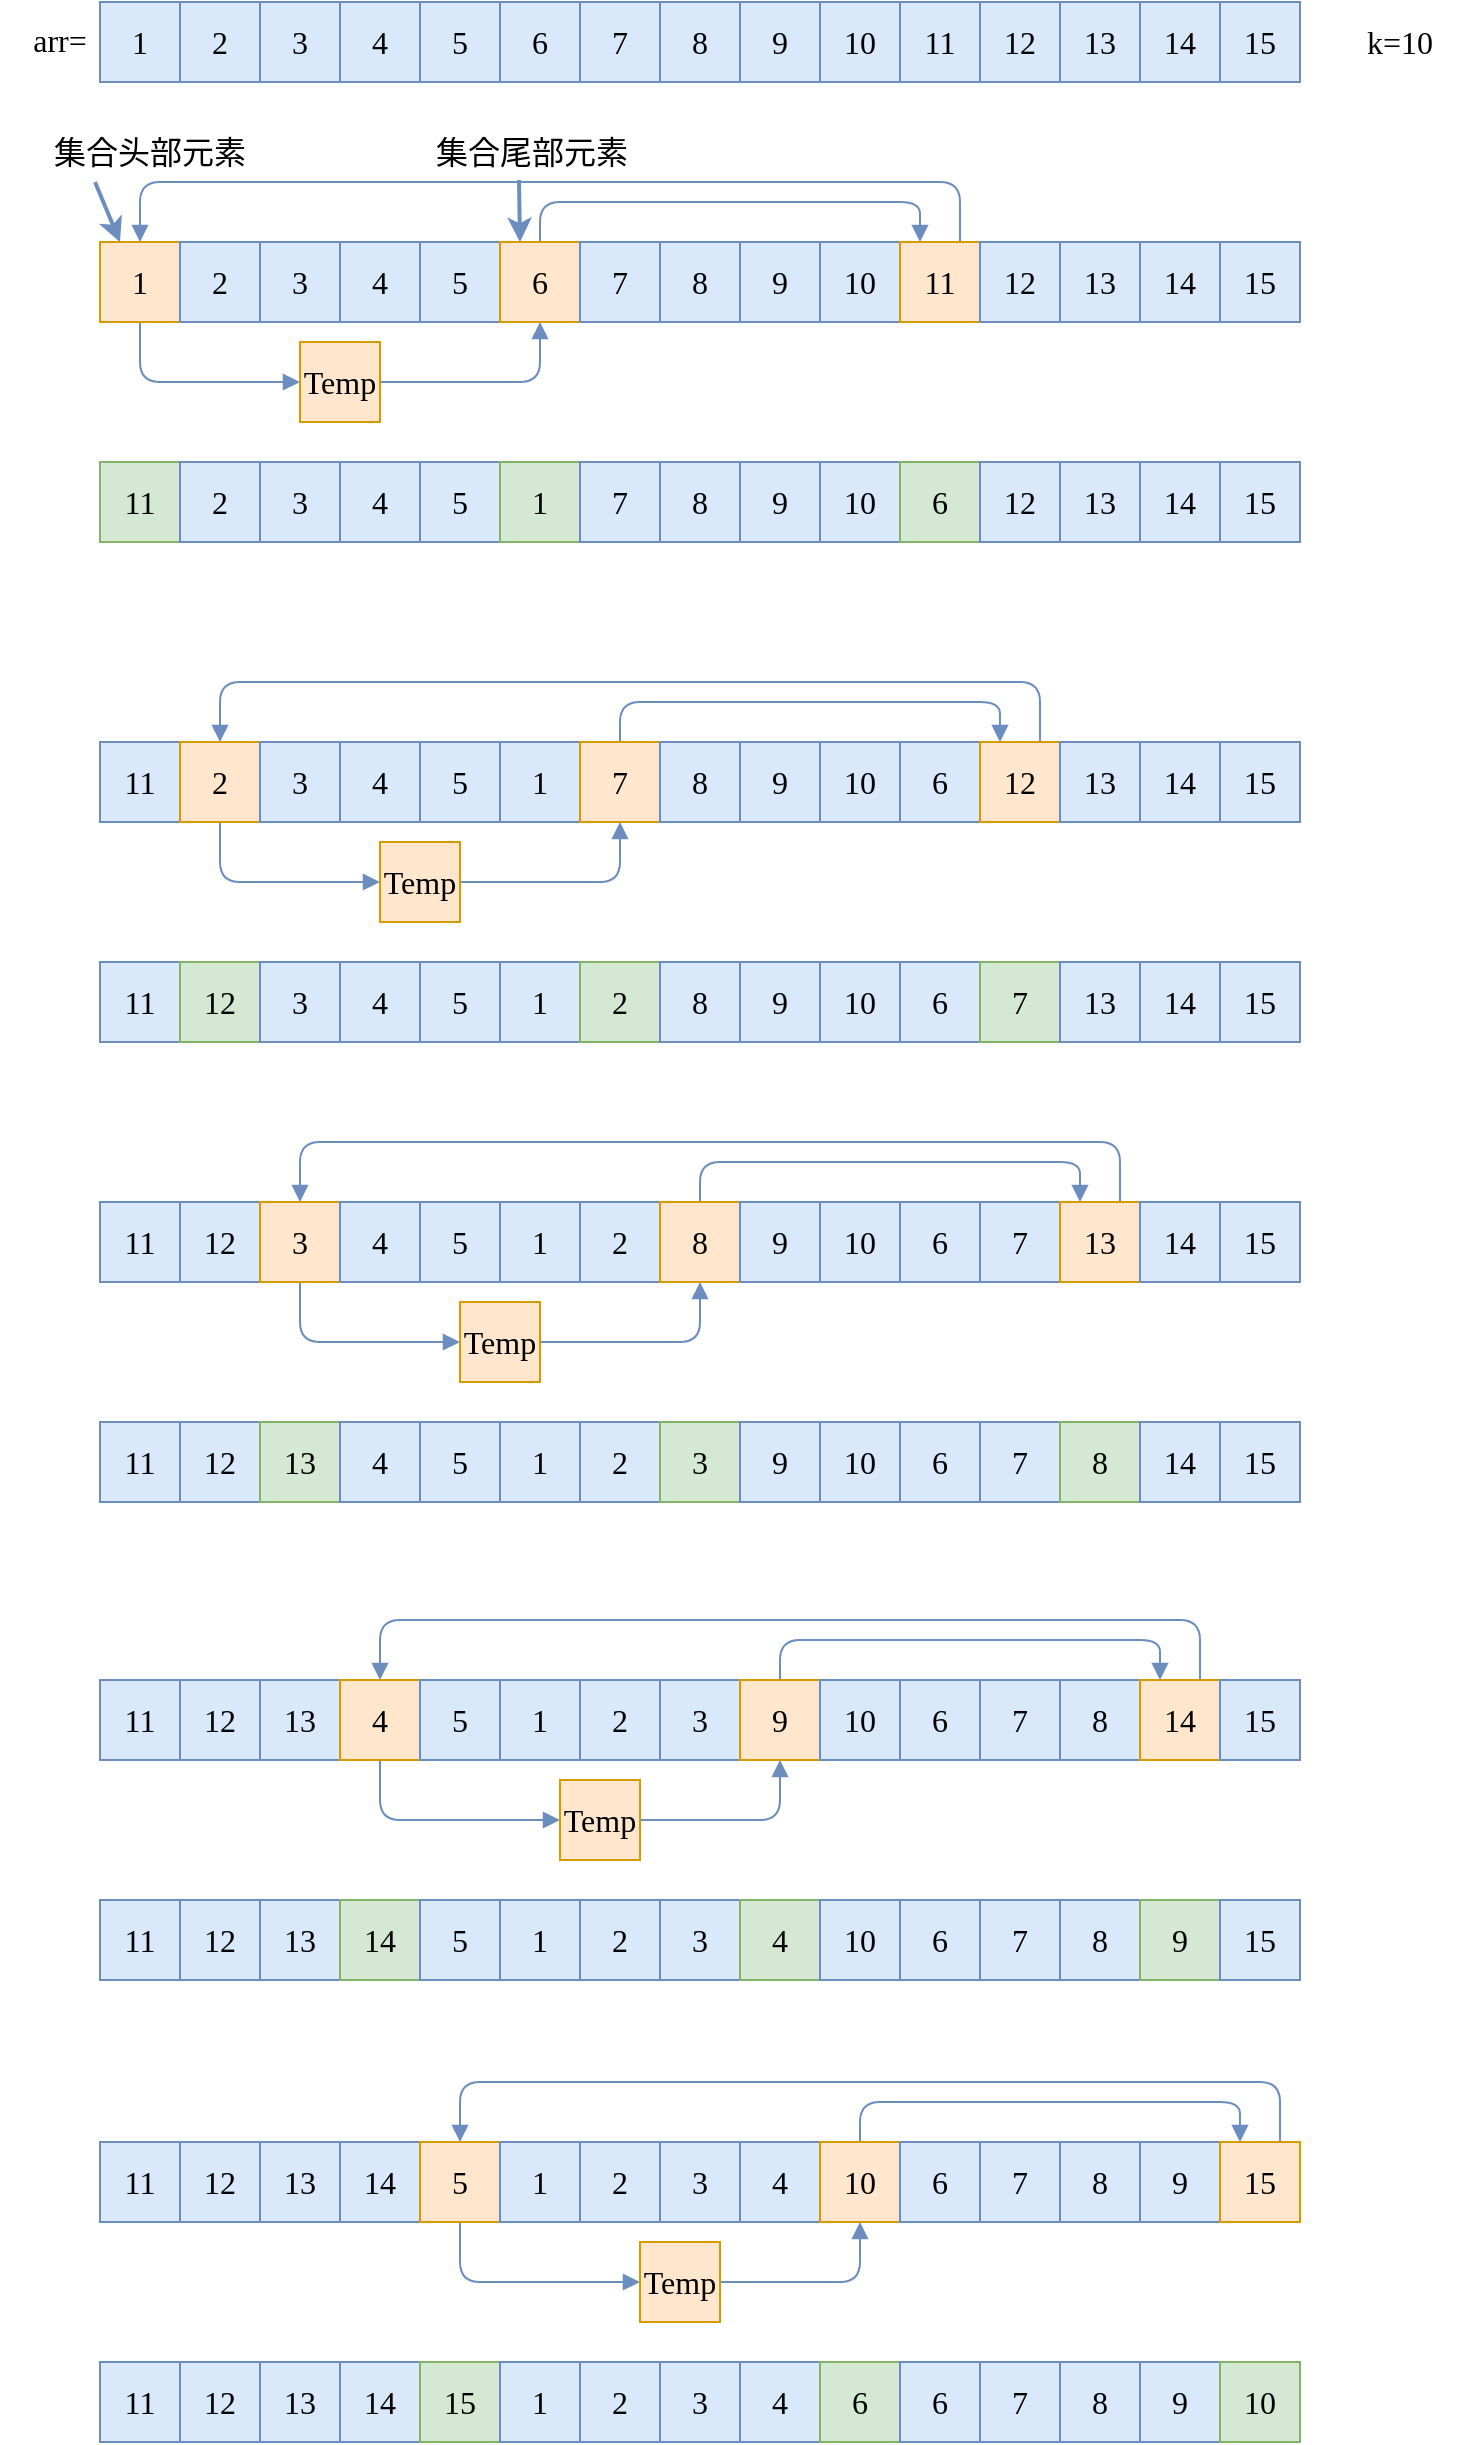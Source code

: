 <mxfile version="24.2.5" type="device">
  <diagram name="Page-1" id="LznCcgv3BS2J9Vq8wZ48">
    <mxGraphModel dx="1434" dy="835" grid="1" gridSize="10" guides="1" tooltips="1" connect="1" arrows="1" fold="1" page="1" pageScale="1" pageWidth="850" pageHeight="1100" math="0" shadow="0">
      <root>
        <mxCell id="0" />
        <mxCell id="1" parent="0" />
        <mxCell id="LesDgedck8VtR6c3athE-51" style="edgeStyle=orthogonalEdgeStyle;rounded=1;orthogonalLoop=1;jettySize=auto;html=1;entryX=0;entryY=0.5;entryDx=0;entryDy=0;shadow=0;strokeColor=#6c8ebf;strokeWidth=1;fontFamily=Ubuntu;fontSize=14;fontStyle=0;endArrow=block;endFill=1;fillColor=#dae8fc;" edge="1" parent="1" source="LesDgedck8VtR6c3athE-1" target="LesDgedck8VtR6c3athE-50">
          <mxGeometry relative="1" as="geometry">
            <Array as="points">
              <mxPoint x="100" y="350" />
            </Array>
          </mxGeometry>
        </mxCell>
        <mxCell id="LesDgedck8VtR6c3athE-1" value="1" style="rounded=0;whiteSpace=wrap;html=1;shadow=0;strokeColor=#d79b00;strokeWidth=1;fontFamily=Ubuntu;fontSize=16;fontStyle=0;fillColor=#ffe6cc;" vertex="1" parent="1">
          <mxGeometry x="80" y="280" width="40" height="40" as="geometry" />
        </mxCell>
        <mxCell id="LesDgedck8VtR6c3athE-2" value="2" style="rounded=0;whiteSpace=wrap;html=1;shadow=0;strokeColor=#6c8ebf;strokeWidth=1;fontFamily=Ubuntu;fontSize=16;fontStyle=0;fillColor=#dae8fc;" vertex="1" parent="1">
          <mxGeometry x="120" y="280" width="40" height="40" as="geometry" />
        </mxCell>
        <mxCell id="LesDgedck8VtR6c3athE-3" value="3" style="rounded=0;whiteSpace=wrap;html=1;shadow=0;strokeColor=#6c8ebf;strokeWidth=1;fontFamily=Ubuntu;fontSize=16;fontStyle=0;fillColor=#dae8fc;" vertex="1" parent="1">
          <mxGeometry x="160" y="280" width="40" height="40" as="geometry" />
        </mxCell>
        <mxCell id="LesDgedck8VtR6c3athE-4" value="4" style="rounded=0;whiteSpace=wrap;html=1;shadow=0;strokeColor=#6c8ebf;strokeWidth=1;fontFamily=Ubuntu;fontSize=16;fontStyle=0;fillColor=#dae8fc;" vertex="1" parent="1">
          <mxGeometry x="200" y="280" width="40" height="40" as="geometry" />
        </mxCell>
        <mxCell id="LesDgedck8VtR6c3athE-5" value="5" style="rounded=0;whiteSpace=wrap;html=1;shadow=0;strokeColor=#6c8ebf;strokeWidth=1;fontFamily=Ubuntu;fontSize=16;fontStyle=0;fillColor=#dae8fc;" vertex="1" parent="1">
          <mxGeometry x="240" y="280" width="40" height="40" as="geometry" />
        </mxCell>
        <mxCell id="LesDgedck8VtR6c3athE-52" style="edgeStyle=orthogonalEdgeStyle;rounded=1;orthogonalLoop=1;jettySize=auto;html=1;entryX=0.25;entryY=0;entryDx=0;entryDy=0;shadow=0;strokeColor=#6c8ebf;strokeWidth=1;fontFamily=Ubuntu;fontSize=14;fontStyle=0;endArrow=block;endFill=1;fillColor=#dae8fc;exitX=0.5;exitY=0;exitDx=0;exitDy=0;" edge="1" parent="1" source="LesDgedck8VtR6c3athE-6" target="LesDgedck8VtR6c3athE-11">
          <mxGeometry relative="1" as="geometry" />
        </mxCell>
        <mxCell id="LesDgedck8VtR6c3athE-6" value="6" style="rounded=0;whiteSpace=wrap;html=1;shadow=0;strokeColor=#d79b00;strokeWidth=1;fontFamily=Ubuntu;fontSize=16;fontStyle=0;fillColor=#ffe6cc;" vertex="1" parent="1">
          <mxGeometry x="280" y="280" width="40" height="40" as="geometry" />
        </mxCell>
        <mxCell id="LesDgedck8VtR6c3athE-7" value="7" style="rounded=0;whiteSpace=wrap;html=1;shadow=0;strokeColor=#6c8ebf;strokeWidth=1;fontFamily=Ubuntu;fontSize=16;fontStyle=0;fillColor=#dae8fc;" vertex="1" parent="1">
          <mxGeometry x="320" y="280" width="40" height="40" as="geometry" />
        </mxCell>
        <mxCell id="LesDgedck8VtR6c3athE-8" value="8" style="rounded=0;whiteSpace=wrap;html=1;shadow=0;strokeColor=#6c8ebf;strokeWidth=1;fontFamily=Ubuntu;fontSize=16;fontStyle=0;fillColor=#dae8fc;" vertex="1" parent="1">
          <mxGeometry x="360" y="280" width="40" height="40" as="geometry" />
        </mxCell>
        <mxCell id="LesDgedck8VtR6c3athE-9" value="9" style="rounded=0;whiteSpace=wrap;html=1;shadow=0;strokeColor=#6c8ebf;strokeWidth=1;fontFamily=Ubuntu;fontSize=16;fontStyle=0;fillColor=#dae8fc;" vertex="1" parent="1">
          <mxGeometry x="400" y="280" width="40" height="40" as="geometry" />
        </mxCell>
        <mxCell id="LesDgedck8VtR6c3athE-10" value="10" style="rounded=0;whiteSpace=wrap;html=1;shadow=0;strokeColor=#6c8ebf;strokeWidth=1;fontFamily=Ubuntu;fontSize=16;fontStyle=0;fillColor=#dae8fc;" vertex="1" parent="1">
          <mxGeometry x="440" y="280" width="40" height="40" as="geometry" />
        </mxCell>
        <mxCell id="LesDgedck8VtR6c3athE-53" style="edgeStyle=orthogonalEdgeStyle;rounded=1;orthogonalLoop=1;jettySize=auto;html=1;entryX=0.5;entryY=0;entryDx=0;entryDy=0;shadow=0;strokeColor=#6c8ebf;strokeWidth=1;fontFamily=Ubuntu;fontSize=14;fontStyle=0;endArrow=block;endFill=1;fillColor=#dae8fc;exitX=0.75;exitY=0;exitDx=0;exitDy=0;" edge="1" parent="1" source="LesDgedck8VtR6c3athE-11" target="LesDgedck8VtR6c3athE-1">
          <mxGeometry relative="1" as="geometry">
            <Array as="points">
              <mxPoint x="510" y="250" />
              <mxPoint x="100" y="250" />
            </Array>
          </mxGeometry>
        </mxCell>
        <mxCell id="LesDgedck8VtR6c3athE-11" value="11" style="rounded=0;whiteSpace=wrap;html=1;shadow=0;strokeColor=#d79b00;strokeWidth=1;fontFamily=Ubuntu;fontSize=16;fontStyle=0;fillColor=#ffe6cc;" vertex="1" parent="1">
          <mxGeometry x="480" y="280" width="40" height="40" as="geometry" />
        </mxCell>
        <mxCell id="LesDgedck8VtR6c3athE-12" value="12" style="rounded=0;whiteSpace=wrap;html=1;shadow=0;strokeColor=#6c8ebf;strokeWidth=1;fontFamily=Ubuntu;fontSize=16;fontStyle=0;fillColor=#dae8fc;" vertex="1" parent="1">
          <mxGeometry x="520" y="280" width="40" height="40" as="geometry" />
        </mxCell>
        <mxCell id="LesDgedck8VtR6c3athE-13" value="13" style="rounded=0;whiteSpace=wrap;html=1;shadow=0;strokeColor=#6c8ebf;strokeWidth=1;fontFamily=Ubuntu;fontSize=16;fontStyle=0;fillColor=#dae8fc;" vertex="1" parent="1">
          <mxGeometry x="560" y="280" width="40" height="40" as="geometry" />
        </mxCell>
        <mxCell id="LesDgedck8VtR6c3athE-14" value="14" style="rounded=0;whiteSpace=wrap;html=1;shadow=0;strokeColor=#6c8ebf;strokeWidth=1;fontFamily=Ubuntu;fontSize=16;fontStyle=0;fillColor=#dae8fc;" vertex="1" parent="1">
          <mxGeometry x="600" y="280" width="40" height="40" as="geometry" />
        </mxCell>
        <mxCell id="LesDgedck8VtR6c3athE-15" value="15" style="rounded=0;whiteSpace=wrap;html=1;shadow=0;strokeColor=#6c8ebf;strokeWidth=1;fontFamily=Ubuntu;fontSize=16;fontStyle=0;fillColor=#dae8fc;" vertex="1" parent="1">
          <mxGeometry x="640" y="280" width="40" height="40" as="geometry" />
        </mxCell>
        <mxCell id="LesDgedck8VtR6c3athE-54" style="edgeStyle=orthogonalEdgeStyle;rounded=1;orthogonalLoop=1;jettySize=auto;html=1;entryX=0.5;entryY=1;entryDx=0;entryDy=0;shadow=0;strokeColor=#6c8ebf;strokeWidth=1;fontFamily=Ubuntu;fontSize=14;fontStyle=0;endArrow=block;endFill=1;fillColor=#dae8fc;" edge="1" parent="1" source="LesDgedck8VtR6c3athE-50" target="LesDgedck8VtR6c3athE-6">
          <mxGeometry relative="1" as="geometry" />
        </mxCell>
        <mxCell id="LesDgedck8VtR6c3athE-50" value="Temp" style="rounded=0;whiteSpace=wrap;html=1;shadow=0;strokeColor=#d79b00;strokeWidth=1;fontFamily=Ubuntu;fontSize=16;fontStyle=0;fillColor=#ffe6cc;" vertex="1" parent="1">
          <mxGeometry x="180" y="330" width="40" height="40" as="geometry" />
        </mxCell>
        <mxCell id="LesDgedck8VtR6c3athE-55" value="" style="group" vertex="1" connectable="0" parent="1">
          <mxGeometry x="80" y="160" width="600" height="40" as="geometry" />
        </mxCell>
        <mxCell id="LesDgedck8VtR6c3athE-34" value="1" style="rounded=0;whiteSpace=wrap;html=1;shadow=0;strokeColor=#6c8ebf;strokeWidth=1;fontFamily=Ubuntu;fontSize=16;fontStyle=0;fillColor=#dae8fc;" vertex="1" parent="LesDgedck8VtR6c3athE-55">
          <mxGeometry width="40" height="40" as="geometry" />
        </mxCell>
        <mxCell id="LesDgedck8VtR6c3athE-35" value="2" style="rounded=0;whiteSpace=wrap;html=1;shadow=0;strokeColor=#6c8ebf;strokeWidth=1;fontFamily=Ubuntu;fontSize=16;fontStyle=0;fillColor=#dae8fc;" vertex="1" parent="LesDgedck8VtR6c3athE-55">
          <mxGeometry x="40" width="40" height="40" as="geometry" />
        </mxCell>
        <mxCell id="LesDgedck8VtR6c3athE-36" value="3" style="rounded=0;whiteSpace=wrap;html=1;shadow=0;strokeColor=#6c8ebf;strokeWidth=1;fontFamily=Ubuntu;fontSize=16;fontStyle=0;fillColor=#dae8fc;" vertex="1" parent="LesDgedck8VtR6c3athE-55">
          <mxGeometry x="80" width="40" height="40" as="geometry" />
        </mxCell>
        <mxCell id="LesDgedck8VtR6c3athE-37" value="4" style="rounded=0;whiteSpace=wrap;html=1;shadow=0;strokeColor=#6c8ebf;strokeWidth=1;fontFamily=Ubuntu;fontSize=16;fontStyle=0;fillColor=#dae8fc;" vertex="1" parent="LesDgedck8VtR6c3athE-55">
          <mxGeometry x="120" width="40" height="40" as="geometry" />
        </mxCell>
        <mxCell id="LesDgedck8VtR6c3athE-38" value="5" style="rounded=0;whiteSpace=wrap;html=1;shadow=0;strokeColor=#6c8ebf;strokeWidth=1;fontFamily=Ubuntu;fontSize=16;fontStyle=0;fillColor=#dae8fc;" vertex="1" parent="LesDgedck8VtR6c3athE-55">
          <mxGeometry x="160" width="40" height="40" as="geometry" />
        </mxCell>
        <mxCell id="LesDgedck8VtR6c3athE-39" value="6" style="rounded=0;whiteSpace=wrap;html=1;shadow=0;strokeColor=#6c8ebf;strokeWidth=1;fontFamily=Ubuntu;fontSize=16;fontStyle=0;fillColor=#dae8fc;" vertex="1" parent="LesDgedck8VtR6c3athE-55">
          <mxGeometry x="200" width="40" height="40" as="geometry" />
        </mxCell>
        <mxCell id="LesDgedck8VtR6c3athE-40" value="7" style="rounded=0;whiteSpace=wrap;html=1;shadow=0;strokeColor=#6c8ebf;strokeWidth=1;fontFamily=Ubuntu;fontSize=16;fontStyle=0;fillColor=#dae8fc;" vertex="1" parent="LesDgedck8VtR6c3athE-55">
          <mxGeometry x="240" width="40" height="40" as="geometry" />
        </mxCell>
        <mxCell id="LesDgedck8VtR6c3athE-41" value="8" style="rounded=0;whiteSpace=wrap;html=1;shadow=0;strokeColor=#6c8ebf;strokeWidth=1;fontFamily=Ubuntu;fontSize=16;fontStyle=0;fillColor=#dae8fc;" vertex="1" parent="LesDgedck8VtR6c3athE-55">
          <mxGeometry x="280" width="40" height="40" as="geometry" />
        </mxCell>
        <mxCell id="LesDgedck8VtR6c3athE-42" value="9" style="rounded=0;whiteSpace=wrap;html=1;shadow=0;strokeColor=#6c8ebf;strokeWidth=1;fontFamily=Ubuntu;fontSize=16;fontStyle=0;fillColor=#dae8fc;" vertex="1" parent="LesDgedck8VtR6c3athE-55">
          <mxGeometry x="320" width="40" height="40" as="geometry" />
        </mxCell>
        <mxCell id="LesDgedck8VtR6c3athE-43" value="10" style="rounded=0;whiteSpace=wrap;html=1;shadow=0;strokeColor=#6c8ebf;strokeWidth=1;fontFamily=Ubuntu;fontSize=16;fontStyle=0;fillColor=#dae8fc;" vertex="1" parent="LesDgedck8VtR6c3athE-55">
          <mxGeometry x="360" width="40" height="40" as="geometry" />
        </mxCell>
        <mxCell id="LesDgedck8VtR6c3athE-44" value="11" style="rounded=0;whiteSpace=wrap;html=1;shadow=0;strokeColor=#6c8ebf;strokeWidth=1;fontFamily=Ubuntu;fontSize=16;fontStyle=0;fillColor=#dae8fc;" vertex="1" parent="LesDgedck8VtR6c3athE-55">
          <mxGeometry x="400" width="40" height="40" as="geometry" />
        </mxCell>
        <mxCell id="LesDgedck8VtR6c3athE-45" value="12" style="rounded=0;whiteSpace=wrap;html=1;shadow=0;strokeColor=#6c8ebf;strokeWidth=1;fontFamily=Ubuntu;fontSize=16;fontStyle=0;fillColor=#dae8fc;" vertex="1" parent="LesDgedck8VtR6c3athE-55">
          <mxGeometry x="440" width="40" height="40" as="geometry" />
        </mxCell>
        <mxCell id="LesDgedck8VtR6c3athE-46" value="13" style="rounded=0;whiteSpace=wrap;html=1;shadow=0;strokeColor=#6c8ebf;strokeWidth=1;fontFamily=Ubuntu;fontSize=16;fontStyle=0;fillColor=#dae8fc;" vertex="1" parent="LesDgedck8VtR6c3athE-55">
          <mxGeometry x="480" width="40" height="40" as="geometry" />
        </mxCell>
        <mxCell id="LesDgedck8VtR6c3athE-47" value="14" style="rounded=0;whiteSpace=wrap;html=1;shadow=0;strokeColor=#6c8ebf;strokeWidth=1;fontFamily=Ubuntu;fontSize=16;fontStyle=0;fillColor=#dae8fc;" vertex="1" parent="LesDgedck8VtR6c3athE-55">
          <mxGeometry x="520" width="40" height="40" as="geometry" />
        </mxCell>
        <mxCell id="LesDgedck8VtR6c3athE-48" value="15" style="rounded=0;whiteSpace=wrap;html=1;shadow=0;strokeColor=#6c8ebf;strokeWidth=1;fontFamily=Ubuntu;fontSize=16;fontStyle=0;fillColor=#dae8fc;" vertex="1" parent="LesDgedck8VtR6c3athE-55">
          <mxGeometry x="560" width="40" height="40" as="geometry" />
        </mxCell>
        <mxCell id="LesDgedck8VtR6c3athE-57" value="11" style="rounded=0;whiteSpace=wrap;html=1;shadow=0;strokeColor=#82b366;strokeWidth=1;fontFamily=Ubuntu;fontSize=16;fontStyle=0;fillColor=#d5e8d4;" vertex="1" parent="1">
          <mxGeometry x="80" y="390" width="40" height="40" as="geometry" />
        </mxCell>
        <mxCell id="LesDgedck8VtR6c3athE-58" value="2" style="rounded=0;whiteSpace=wrap;html=1;shadow=0;strokeColor=#6c8ebf;strokeWidth=1;fontFamily=Ubuntu;fontSize=16;fontStyle=0;fillColor=#dae8fc;" vertex="1" parent="1">
          <mxGeometry x="120" y="390" width="40" height="40" as="geometry" />
        </mxCell>
        <mxCell id="LesDgedck8VtR6c3athE-59" value="3" style="rounded=0;whiteSpace=wrap;html=1;shadow=0;strokeColor=#6c8ebf;strokeWidth=1;fontFamily=Ubuntu;fontSize=16;fontStyle=0;fillColor=#dae8fc;" vertex="1" parent="1">
          <mxGeometry x="160" y="390" width="40" height="40" as="geometry" />
        </mxCell>
        <mxCell id="LesDgedck8VtR6c3athE-60" value="4" style="rounded=0;whiteSpace=wrap;html=1;shadow=0;strokeColor=#6c8ebf;strokeWidth=1;fontFamily=Ubuntu;fontSize=16;fontStyle=0;fillColor=#dae8fc;" vertex="1" parent="1">
          <mxGeometry x="200" y="390" width="40" height="40" as="geometry" />
        </mxCell>
        <mxCell id="LesDgedck8VtR6c3athE-61" value="5" style="rounded=0;whiteSpace=wrap;html=1;shadow=0;strokeColor=#6c8ebf;strokeWidth=1;fontFamily=Ubuntu;fontSize=16;fontStyle=0;fillColor=#dae8fc;" vertex="1" parent="1">
          <mxGeometry x="240" y="390" width="40" height="40" as="geometry" />
        </mxCell>
        <mxCell id="LesDgedck8VtR6c3athE-63" value="1" style="rounded=0;whiteSpace=wrap;html=1;shadow=0;strokeColor=#82b366;strokeWidth=1;fontFamily=Ubuntu;fontSize=16;fontStyle=0;fillColor=#d5e8d4;" vertex="1" parent="1">
          <mxGeometry x="280" y="390" width="40" height="40" as="geometry" />
        </mxCell>
        <mxCell id="LesDgedck8VtR6c3athE-64" value="7" style="rounded=0;whiteSpace=wrap;html=1;shadow=0;strokeColor=#6c8ebf;strokeWidth=1;fontFamily=Ubuntu;fontSize=16;fontStyle=0;fillColor=#dae8fc;" vertex="1" parent="1">
          <mxGeometry x="320" y="390" width="40" height="40" as="geometry" />
        </mxCell>
        <mxCell id="LesDgedck8VtR6c3athE-65" value="8" style="rounded=0;whiteSpace=wrap;html=1;shadow=0;strokeColor=#6c8ebf;strokeWidth=1;fontFamily=Ubuntu;fontSize=16;fontStyle=0;fillColor=#dae8fc;" vertex="1" parent="1">
          <mxGeometry x="360" y="390" width="40" height="40" as="geometry" />
        </mxCell>
        <mxCell id="LesDgedck8VtR6c3athE-66" value="9" style="rounded=0;whiteSpace=wrap;html=1;shadow=0;strokeColor=#6c8ebf;strokeWidth=1;fontFamily=Ubuntu;fontSize=16;fontStyle=0;fillColor=#dae8fc;" vertex="1" parent="1">
          <mxGeometry x="400" y="390" width="40" height="40" as="geometry" />
        </mxCell>
        <mxCell id="LesDgedck8VtR6c3athE-67" value="10" style="rounded=0;whiteSpace=wrap;html=1;shadow=0;strokeColor=#6c8ebf;strokeWidth=1;fontFamily=Ubuntu;fontSize=16;fontStyle=0;fillColor=#dae8fc;" vertex="1" parent="1">
          <mxGeometry x="440" y="390" width="40" height="40" as="geometry" />
        </mxCell>
        <mxCell id="LesDgedck8VtR6c3athE-69" value="6" style="rounded=0;whiteSpace=wrap;html=1;shadow=0;strokeColor=#82b366;strokeWidth=1;fontFamily=Ubuntu;fontSize=16;fontStyle=0;fillColor=#d5e8d4;" vertex="1" parent="1">
          <mxGeometry x="480" y="390" width="40" height="40" as="geometry" />
        </mxCell>
        <mxCell id="LesDgedck8VtR6c3athE-70" value="12" style="rounded=0;whiteSpace=wrap;html=1;shadow=0;strokeColor=#6c8ebf;strokeWidth=1;fontFamily=Ubuntu;fontSize=16;fontStyle=0;fillColor=#dae8fc;" vertex="1" parent="1">
          <mxGeometry x="520" y="390" width="40" height="40" as="geometry" />
        </mxCell>
        <mxCell id="LesDgedck8VtR6c3athE-71" value="13" style="rounded=0;whiteSpace=wrap;html=1;shadow=0;strokeColor=#6c8ebf;strokeWidth=1;fontFamily=Ubuntu;fontSize=16;fontStyle=0;fillColor=#dae8fc;" vertex="1" parent="1">
          <mxGeometry x="560" y="390" width="40" height="40" as="geometry" />
        </mxCell>
        <mxCell id="LesDgedck8VtR6c3athE-72" value="14" style="rounded=0;whiteSpace=wrap;html=1;shadow=0;strokeColor=#6c8ebf;strokeWidth=1;fontFamily=Ubuntu;fontSize=16;fontStyle=0;fillColor=#dae8fc;" vertex="1" parent="1">
          <mxGeometry x="600" y="390" width="40" height="40" as="geometry" />
        </mxCell>
        <mxCell id="LesDgedck8VtR6c3athE-73" value="15" style="rounded=0;whiteSpace=wrap;html=1;shadow=0;strokeColor=#6c8ebf;strokeWidth=1;fontFamily=Ubuntu;fontSize=16;fontStyle=0;fillColor=#dae8fc;" vertex="1" parent="1">
          <mxGeometry x="640" y="390" width="40" height="40" as="geometry" />
        </mxCell>
        <mxCell id="LesDgedck8VtR6c3athE-76" style="edgeStyle=orthogonalEdgeStyle;rounded=1;orthogonalLoop=1;jettySize=auto;html=1;entryX=0;entryY=0.5;entryDx=0;entryDy=0;shadow=0;strokeColor=#6c8ebf;strokeWidth=1;fontFamily=Ubuntu;fontSize=14;fontStyle=0;endArrow=block;endFill=1;fillColor=#dae8fc;exitX=0.5;exitY=1;exitDx=0;exitDy=0;" edge="1" source="LesDgedck8VtR6c3athE-78" target="LesDgedck8VtR6c3athE-95" parent="1">
          <mxGeometry relative="1" as="geometry">
            <Array as="points">
              <mxPoint x="140" y="600" />
            </Array>
          </mxGeometry>
        </mxCell>
        <mxCell id="LesDgedck8VtR6c3athE-77" value="11" style="rounded=0;whiteSpace=wrap;html=1;shadow=0;strokeColor=#6c8ebf;strokeWidth=1;fontFamily=Ubuntu;fontSize=16;fontStyle=0;fillColor=#dae8fc;" vertex="1" parent="1">
          <mxGeometry x="80" y="530" width="40" height="40" as="geometry" />
        </mxCell>
        <mxCell id="LesDgedck8VtR6c3athE-78" value="2" style="rounded=0;whiteSpace=wrap;html=1;shadow=0;strokeColor=#d79b00;strokeWidth=1;fontFamily=Ubuntu;fontSize=16;fontStyle=0;fillColor=#ffe6cc;" vertex="1" parent="1">
          <mxGeometry x="120" y="530" width="40" height="40" as="geometry" />
        </mxCell>
        <mxCell id="LesDgedck8VtR6c3athE-79" value="3" style="rounded=0;whiteSpace=wrap;html=1;shadow=0;strokeColor=#6c8ebf;strokeWidth=1;fontFamily=Ubuntu;fontSize=16;fontStyle=0;fillColor=#dae8fc;" vertex="1" parent="1">
          <mxGeometry x="160" y="530" width="40" height="40" as="geometry" />
        </mxCell>
        <mxCell id="LesDgedck8VtR6c3athE-80" value="4" style="rounded=0;whiteSpace=wrap;html=1;shadow=0;strokeColor=#6c8ebf;strokeWidth=1;fontFamily=Ubuntu;fontSize=16;fontStyle=0;fillColor=#dae8fc;" vertex="1" parent="1">
          <mxGeometry x="200" y="530" width="40" height="40" as="geometry" />
        </mxCell>
        <mxCell id="LesDgedck8VtR6c3athE-81" value="5" style="rounded=0;whiteSpace=wrap;html=1;shadow=0;strokeColor=#6c8ebf;strokeWidth=1;fontFamily=Ubuntu;fontSize=16;fontStyle=0;fillColor=#dae8fc;" vertex="1" parent="1">
          <mxGeometry x="240" y="530" width="40" height="40" as="geometry" />
        </mxCell>
        <mxCell id="LesDgedck8VtR6c3athE-82" style="edgeStyle=orthogonalEdgeStyle;rounded=1;orthogonalLoop=1;jettySize=auto;html=1;entryX=0.5;entryY=0;entryDx=0;entryDy=0;shadow=0;strokeColor=#6c8ebf;strokeWidth=1;fontFamily=Ubuntu;fontSize=14;fontStyle=0;endArrow=block;endFill=1;fillColor=#dae8fc;exitX=0.75;exitY=0;exitDx=0;exitDy=0;" edge="1" source="LesDgedck8VtR6c3athE-90" target="LesDgedck8VtR6c3athE-78" parent="1">
          <mxGeometry relative="1" as="geometry">
            <Array as="points">
              <mxPoint x="550" y="500" />
              <mxPoint x="140" y="500" />
            </Array>
          </mxGeometry>
        </mxCell>
        <mxCell id="LesDgedck8VtR6c3athE-83" value="1" style="rounded=0;whiteSpace=wrap;html=1;shadow=0;strokeColor=#6c8ebf;strokeWidth=1;fontFamily=Ubuntu;fontSize=16;fontStyle=0;fillColor=#dae8fc;" vertex="1" parent="1">
          <mxGeometry x="280" y="530" width="40" height="40" as="geometry" />
        </mxCell>
        <mxCell id="LesDgedck8VtR6c3athE-118" style="edgeStyle=orthogonalEdgeStyle;rounded=1;orthogonalLoop=1;jettySize=auto;html=1;entryX=0.25;entryY=0;entryDx=0;entryDy=0;shadow=0;strokeColor=#6c8ebf;strokeWidth=1;fontFamily=Ubuntu;fontSize=14;fontStyle=0;endArrow=block;endFill=1;fillColor=#dae8fc;exitX=0.5;exitY=0;exitDx=0;exitDy=0;" edge="1" parent="1" source="LesDgedck8VtR6c3athE-84" target="LesDgedck8VtR6c3athE-90">
          <mxGeometry relative="1" as="geometry" />
        </mxCell>
        <mxCell id="LesDgedck8VtR6c3athE-84" value="7" style="rounded=0;whiteSpace=wrap;html=1;shadow=0;strokeColor=#d79b00;strokeWidth=1;fontFamily=Ubuntu;fontSize=16;fontStyle=0;fillColor=#ffe6cc;" vertex="1" parent="1">
          <mxGeometry x="320" y="530" width="40" height="40" as="geometry" />
        </mxCell>
        <mxCell id="LesDgedck8VtR6c3athE-85" value="8" style="rounded=0;whiteSpace=wrap;html=1;shadow=0;strokeColor=#6c8ebf;strokeWidth=1;fontFamily=Ubuntu;fontSize=16;fontStyle=0;fillColor=#dae8fc;" vertex="1" parent="1">
          <mxGeometry x="360" y="530" width="40" height="40" as="geometry" />
        </mxCell>
        <mxCell id="LesDgedck8VtR6c3athE-86" value="9" style="rounded=0;whiteSpace=wrap;html=1;shadow=0;strokeColor=#6c8ebf;strokeWidth=1;fontFamily=Ubuntu;fontSize=16;fontStyle=0;fillColor=#dae8fc;" vertex="1" parent="1">
          <mxGeometry x="400" y="530" width="40" height="40" as="geometry" />
        </mxCell>
        <mxCell id="LesDgedck8VtR6c3athE-87" value="10" style="rounded=0;whiteSpace=wrap;html=1;shadow=0;strokeColor=#6c8ebf;strokeWidth=1;fontFamily=Ubuntu;fontSize=16;fontStyle=0;fillColor=#dae8fc;" vertex="1" parent="1">
          <mxGeometry x="440" y="530" width="40" height="40" as="geometry" />
        </mxCell>
        <mxCell id="LesDgedck8VtR6c3athE-89" value="6" style="rounded=0;whiteSpace=wrap;html=1;shadow=0;strokeColor=#6c8ebf;strokeWidth=1;fontFamily=Ubuntu;fontSize=16;fontStyle=0;fillColor=#dae8fc;" vertex="1" parent="1">
          <mxGeometry x="480" y="530" width="40" height="40" as="geometry" />
        </mxCell>
        <mxCell id="LesDgedck8VtR6c3athE-90" value="12" style="rounded=0;whiteSpace=wrap;html=1;shadow=0;strokeColor=#d79b00;strokeWidth=1;fontFamily=Ubuntu;fontSize=16;fontStyle=0;fillColor=#ffe6cc;" vertex="1" parent="1">
          <mxGeometry x="520" y="530" width="40" height="40" as="geometry" />
        </mxCell>
        <mxCell id="LesDgedck8VtR6c3athE-91" value="13" style="rounded=0;whiteSpace=wrap;html=1;shadow=0;strokeColor=#6c8ebf;strokeWidth=1;fontFamily=Ubuntu;fontSize=16;fontStyle=0;fillColor=#dae8fc;" vertex="1" parent="1">
          <mxGeometry x="560" y="530" width="40" height="40" as="geometry" />
        </mxCell>
        <mxCell id="LesDgedck8VtR6c3athE-92" value="14" style="rounded=0;whiteSpace=wrap;html=1;shadow=0;strokeColor=#6c8ebf;strokeWidth=1;fontFamily=Ubuntu;fontSize=16;fontStyle=0;fillColor=#dae8fc;" vertex="1" parent="1">
          <mxGeometry x="600" y="530" width="40" height="40" as="geometry" />
        </mxCell>
        <mxCell id="LesDgedck8VtR6c3athE-93" value="15" style="rounded=0;whiteSpace=wrap;html=1;shadow=0;strokeColor=#6c8ebf;strokeWidth=1;fontFamily=Ubuntu;fontSize=16;fontStyle=0;fillColor=#dae8fc;" vertex="1" parent="1">
          <mxGeometry x="640" y="530" width="40" height="40" as="geometry" />
        </mxCell>
        <mxCell id="LesDgedck8VtR6c3athE-94" style="edgeStyle=orthogonalEdgeStyle;rounded=1;orthogonalLoop=1;jettySize=auto;html=1;entryX=0.5;entryY=1;entryDx=0;entryDy=0;shadow=0;strokeColor=#6c8ebf;strokeWidth=1;fontFamily=Ubuntu;fontSize=14;fontStyle=0;endArrow=block;endFill=1;fillColor=#dae8fc;" edge="1" source="LesDgedck8VtR6c3athE-95" target="LesDgedck8VtR6c3athE-84" parent="1">
          <mxGeometry relative="1" as="geometry" />
        </mxCell>
        <mxCell id="LesDgedck8VtR6c3athE-95" value="Temp" style="rounded=0;whiteSpace=wrap;html=1;shadow=0;strokeColor=#d79b00;strokeWidth=1;fontFamily=Ubuntu;fontSize=16;fontStyle=0;fillColor=#ffe6cc;" vertex="1" parent="1">
          <mxGeometry x="220" y="580" width="40" height="40" as="geometry" />
        </mxCell>
        <mxCell id="LesDgedck8VtR6c3athE-97" value="11" style="rounded=0;whiteSpace=wrap;html=1;shadow=0;strokeColor=#6c8ebf;strokeWidth=1;fontFamily=Ubuntu;fontSize=16;fontStyle=0;fillColor=#dae8fc;" vertex="1" parent="1">
          <mxGeometry x="80" y="640" width="40" height="40" as="geometry" />
        </mxCell>
        <mxCell id="LesDgedck8VtR6c3athE-98" value="12" style="rounded=0;whiteSpace=wrap;html=1;shadow=0;strokeColor=#82b366;strokeWidth=1;fontFamily=Ubuntu;fontSize=16;fontStyle=0;fillColor=#d5e8d4;" vertex="1" parent="1">
          <mxGeometry x="120" y="640" width="40" height="40" as="geometry" />
        </mxCell>
        <mxCell id="LesDgedck8VtR6c3athE-99" value="3" style="rounded=0;whiteSpace=wrap;html=1;shadow=0;strokeColor=#6c8ebf;strokeWidth=1;fontFamily=Ubuntu;fontSize=16;fontStyle=0;fillColor=#dae8fc;" vertex="1" parent="1">
          <mxGeometry x="160" y="640" width="40" height="40" as="geometry" />
        </mxCell>
        <mxCell id="LesDgedck8VtR6c3athE-100" value="4" style="rounded=0;whiteSpace=wrap;html=1;shadow=0;strokeColor=#6c8ebf;strokeWidth=1;fontFamily=Ubuntu;fontSize=16;fontStyle=0;fillColor=#dae8fc;" vertex="1" parent="1">
          <mxGeometry x="200" y="640" width="40" height="40" as="geometry" />
        </mxCell>
        <mxCell id="LesDgedck8VtR6c3athE-101" value="5" style="rounded=0;whiteSpace=wrap;html=1;shadow=0;strokeColor=#6c8ebf;strokeWidth=1;fontFamily=Ubuntu;fontSize=16;fontStyle=0;fillColor=#dae8fc;" vertex="1" parent="1">
          <mxGeometry x="240" y="640" width="40" height="40" as="geometry" />
        </mxCell>
        <mxCell id="LesDgedck8VtR6c3athE-103" value="1" style="rounded=0;whiteSpace=wrap;html=1;shadow=0;strokeColor=#6c8ebf;strokeWidth=1;fontFamily=Ubuntu;fontSize=16;fontStyle=0;fillColor=#dae8fc;" vertex="1" parent="1">
          <mxGeometry x="280" y="640" width="40" height="40" as="geometry" />
        </mxCell>
        <mxCell id="LesDgedck8VtR6c3athE-104" value="2" style="rounded=0;whiteSpace=wrap;html=1;shadow=0;strokeColor=#82b366;strokeWidth=1;fontFamily=Ubuntu;fontSize=16;fontStyle=0;fillColor=#d5e8d4;" vertex="1" parent="1">
          <mxGeometry x="320" y="640" width="40" height="40" as="geometry" />
        </mxCell>
        <mxCell id="LesDgedck8VtR6c3athE-105" value="8" style="rounded=0;whiteSpace=wrap;html=1;shadow=0;strokeColor=#6c8ebf;strokeWidth=1;fontFamily=Ubuntu;fontSize=16;fontStyle=0;fillColor=#dae8fc;" vertex="1" parent="1">
          <mxGeometry x="360" y="640" width="40" height="40" as="geometry" />
        </mxCell>
        <mxCell id="LesDgedck8VtR6c3athE-106" value="9" style="rounded=0;whiteSpace=wrap;html=1;shadow=0;strokeColor=#6c8ebf;strokeWidth=1;fontFamily=Ubuntu;fontSize=16;fontStyle=0;fillColor=#dae8fc;" vertex="1" parent="1">
          <mxGeometry x="400" y="640" width="40" height="40" as="geometry" />
        </mxCell>
        <mxCell id="LesDgedck8VtR6c3athE-107" value="10" style="rounded=0;whiteSpace=wrap;html=1;shadow=0;strokeColor=#6c8ebf;strokeWidth=1;fontFamily=Ubuntu;fontSize=16;fontStyle=0;fillColor=#dae8fc;" vertex="1" parent="1">
          <mxGeometry x="440" y="640" width="40" height="40" as="geometry" />
        </mxCell>
        <mxCell id="LesDgedck8VtR6c3athE-109" value="6" style="rounded=0;whiteSpace=wrap;html=1;shadow=0;strokeColor=#6c8ebf;strokeWidth=1;fontFamily=Ubuntu;fontSize=16;fontStyle=0;fillColor=#dae8fc;" vertex="1" parent="1">
          <mxGeometry x="480" y="640" width="40" height="40" as="geometry" />
        </mxCell>
        <mxCell id="LesDgedck8VtR6c3athE-110" value="7" style="rounded=0;whiteSpace=wrap;html=1;shadow=0;strokeColor=#82b366;strokeWidth=1;fontFamily=Ubuntu;fontSize=16;fontStyle=0;fillColor=#d5e8d4;" vertex="1" parent="1">
          <mxGeometry x="520" y="640" width="40" height="40" as="geometry" />
        </mxCell>
        <mxCell id="LesDgedck8VtR6c3athE-111" value="13" style="rounded=0;whiteSpace=wrap;html=1;shadow=0;strokeColor=#6c8ebf;strokeWidth=1;fontFamily=Ubuntu;fontSize=16;fontStyle=0;fillColor=#dae8fc;" vertex="1" parent="1">
          <mxGeometry x="560" y="640" width="40" height="40" as="geometry" />
        </mxCell>
        <mxCell id="LesDgedck8VtR6c3athE-112" value="14" style="rounded=0;whiteSpace=wrap;html=1;shadow=0;strokeColor=#6c8ebf;strokeWidth=1;fontFamily=Ubuntu;fontSize=16;fontStyle=0;fillColor=#dae8fc;" vertex="1" parent="1">
          <mxGeometry x="600" y="640" width="40" height="40" as="geometry" />
        </mxCell>
        <mxCell id="LesDgedck8VtR6c3athE-113" value="15" style="rounded=0;whiteSpace=wrap;html=1;shadow=0;strokeColor=#6c8ebf;strokeWidth=1;fontFamily=Ubuntu;fontSize=16;fontStyle=0;fillColor=#dae8fc;" vertex="1" parent="1">
          <mxGeometry x="640" y="640" width="40" height="40" as="geometry" />
        </mxCell>
        <mxCell id="LesDgedck8VtR6c3athE-116" value="arr=" style="text;html=1;align=center;verticalAlign=middle;whiteSpace=wrap;rounded=0;fontFamily=Ubuntu;fontSize=16;fontStyle=0;" vertex="1" parent="1">
          <mxGeometry x="30" y="164" width="60" height="30" as="geometry" />
        </mxCell>
        <mxCell id="LesDgedck8VtR6c3athE-117" value="k=10" style="text;html=1;align=center;verticalAlign=middle;whiteSpace=wrap;rounded=0;fontFamily=Ubuntu;fontSize=16;fontStyle=0;" vertex="1" parent="1">
          <mxGeometry x="700" y="165" width="60" height="30" as="geometry" />
        </mxCell>
        <mxCell id="LesDgedck8VtR6c3athE-119" style="edgeStyle=orthogonalEdgeStyle;rounded=1;orthogonalLoop=1;jettySize=auto;html=1;entryX=0;entryY=0.5;entryDx=0;entryDy=0;shadow=0;strokeColor=#6c8ebf;strokeWidth=1;fontFamily=Ubuntu;fontSize=14;fontStyle=0;endArrow=block;endFill=1;fillColor=#dae8fc;exitX=0.5;exitY=1;exitDx=0;exitDy=0;" edge="1" source="LesDgedck8VtR6c3athE-122" target="LesDgedck8VtR6c3athE-138" parent="1">
          <mxGeometry relative="1" as="geometry">
            <Array as="points">
              <mxPoint x="180" y="830" />
            </Array>
          </mxGeometry>
        </mxCell>
        <mxCell id="LesDgedck8VtR6c3athE-120" value="11" style="rounded=0;whiteSpace=wrap;html=1;shadow=0;strokeColor=#6c8ebf;strokeWidth=1;fontFamily=Ubuntu;fontSize=16;fontStyle=0;fillColor=#dae8fc;" vertex="1" parent="1">
          <mxGeometry x="80" y="760" width="40" height="40" as="geometry" />
        </mxCell>
        <mxCell id="LesDgedck8VtR6c3athE-121" value="12" style="rounded=0;whiteSpace=wrap;html=1;shadow=0;strokeColor=#6c8ebf;strokeWidth=1;fontFamily=Ubuntu;fontSize=16;fontStyle=0;fillColor=#dae8fc;" vertex="1" parent="1">
          <mxGeometry x="120" y="760" width="40" height="40" as="geometry" />
        </mxCell>
        <mxCell id="LesDgedck8VtR6c3athE-122" value="3" style="rounded=0;whiteSpace=wrap;html=1;shadow=0;strokeColor=#d79b00;strokeWidth=1;fontFamily=Ubuntu;fontSize=16;fontStyle=0;fillColor=#ffe6cc;" vertex="1" parent="1">
          <mxGeometry x="160" y="760" width="40" height="40" as="geometry" />
        </mxCell>
        <mxCell id="LesDgedck8VtR6c3athE-123" value="4" style="rounded=0;whiteSpace=wrap;html=1;shadow=0;strokeColor=#6c8ebf;strokeWidth=1;fontFamily=Ubuntu;fontSize=16;fontStyle=0;fillColor=#dae8fc;" vertex="1" parent="1">
          <mxGeometry x="200" y="760" width="40" height="40" as="geometry" />
        </mxCell>
        <mxCell id="LesDgedck8VtR6c3athE-124" value="5" style="rounded=0;whiteSpace=wrap;html=1;shadow=0;strokeColor=#6c8ebf;strokeWidth=1;fontFamily=Ubuntu;fontSize=16;fontStyle=0;fillColor=#dae8fc;" vertex="1" parent="1">
          <mxGeometry x="240" y="760" width="40" height="40" as="geometry" />
        </mxCell>
        <mxCell id="LesDgedck8VtR6c3athE-125" style="edgeStyle=orthogonalEdgeStyle;rounded=1;orthogonalLoop=1;jettySize=auto;html=1;shadow=0;strokeColor=#6c8ebf;strokeWidth=1;fontFamily=Ubuntu;fontSize=14;fontStyle=0;endArrow=block;endFill=1;fillColor=#dae8fc;exitX=0.75;exitY=0;exitDx=0;exitDy=0;" edge="1" source="LesDgedck8VtR6c3athE-134" parent="1">
          <mxGeometry relative="1" as="geometry">
            <mxPoint x="180" y="760" as="targetPoint" />
            <Array as="points">
              <mxPoint x="590" y="730" />
              <mxPoint x="180" y="730" />
              <mxPoint x="180" y="760" />
            </Array>
          </mxGeometry>
        </mxCell>
        <mxCell id="LesDgedck8VtR6c3athE-126" value="1" style="rounded=0;whiteSpace=wrap;html=1;shadow=0;strokeColor=#6c8ebf;strokeWidth=1;fontFamily=Ubuntu;fontSize=16;fontStyle=0;fillColor=#dae8fc;" vertex="1" parent="1">
          <mxGeometry x="280" y="760" width="40" height="40" as="geometry" />
        </mxCell>
        <mxCell id="LesDgedck8VtR6c3athE-127" style="edgeStyle=orthogonalEdgeStyle;rounded=1;orthogonalLoop=1;jettySize=auto;html=1;entryX=0.25;entryY=0;entryDx=0;entryDy=0;shadow=0;strokeColor=#6c8ebf;strokeWidth=1;fontFamily=Ubuntu;fontSize=14;fontStyle=0;endArrow=block;endFill=1;fillColor=#dae8fc;exitX=0.5;exitY=0;exitDx=0;exitDy=0;" edge="1" source="LesDgedck8VtR6c3athE-129" target="LesDgedck8VtR6c3athE-134" parent="1">
          <mxGeometry relative="1" as="geometry" />
        </mxCell>
        <mxCell id="LesDgedck8VtR6c3athE-128" value="2" style="rounded=0;whiteSpace=wrap;html=1;shadow=0;strokeColor=#6c8ebf;strokeWidth=1;fontFamily=Ubuntu;fontSize=16;fontStyle=0;fillColor=#dae8fc;" vertex="1" parent="1">
          <mxGeometry x="320" y="760" width="40" height="40" as="geometry" />
        </mxCell>
        <mxCell id="LesDgedck8VtR6c3athE-129" value="8" style="rounded=0;whiteSpace=wrap;html=1;shadow=0;strokeColor=#d79b00;strokeWidth=1;fontFamily=Ubuntu;fontSize=16;fontStyle=0;fillColor=#ffe6cc;" vertex="1" parent="1">
          <mxGeometry x="360" y="760" width="40" height="40" as="geometry" />
        </mxCell>
        <mxCell id="LesDgedck8VtR6c3athE-130" value="9" style="rounded=0;whiteSpace=wrap;html=1;shadow=0;strokeColor=#6c8ebf;strokeWidth=1;fontFamily=Ubuntu;fontSize=16;fontStyle=0;fillColor=#dae8fc;" vertex="1" parent="1">
          <mxGeometry x="400" y="760" width="40" height="40" as="geometry" />
        </mxCell>
        <mxCell id="LesDgedck8VtR6c3athE-131" value="10" style="rounded=0;whiteSpace=wrap;html=1;shadow=0;strokeColor=#6c8ebf;strokeWidth=1;fontFamily=Ubuntu;fontSize=16;fontStyle=0;fillColor=#dae8fc;" vertex="1" parent="1">
          <mxGeometry x="440" y="760" width="40" height="40" as="geometry" />
        </mxCell>
        <mxCell id="LesDgedck8VtR6c3athE-132" value="6" style="rounded=0;whiteSpace=wrap;html=1;shadow=0;strokeColor=#6c8ebf;strokeWidth=1;fontFamily=Ubuntu;fontSize=16;fontStyle=0;fillColor=#dae8fc;" vertex="1" parent="1">
          <mxGeometry x="480" y="760" width="40" height="40" as="geometry" />
        </mxCell>
        <mxCell id="LesDgedck8VtR6c3athE-133" value="7" style="rounded=0;whiteSpace=wrap;html=1;shadow=0;strokeColor=#6c8ebf;strokeWidth=1;fontFamily=Ubuntu;fontSize=16;fontStyle=0;fillColor=#dae8fc;" vertex="1" parent="1">
          <mxGeometry x="520" y="760" width="40" height="40" as="geometry" />
        </mxCell>
        <mxCell id="LesDgedck8VtR6c3athE-134" value="13" style="rounded=0;whiteSpace=wrap;html=1;shadow=0;strokeColor=#d79b00;strokeWidth=1;fontFamily=Ubuntu;fontSize=16;fontStyle=0;fillColor=#ffe6cc;" vertex="1" parent="1">
          <mxGeometry x="560" y="760" width="40" height="40" as="geometry" />
        </mxCell>
        <mxCell id="LesDgedck8VtR6c3athE-135" value="14" style="rounded=0;whiteSpace=wrap;html=1;shadow=0;strokeColor=#6c8ebf;strokeWidth=1;fontFamily=Ubuntu;fontSize=16;fontStyle=0;fillColor=#dae8fc;" vertex="1" parent="1">
          <mxGeometry x="600" y="760" width="40" height="40" as="geometry" />
        </mxCell>
        <mxCell id="LesDgedck8VtR6c3athE-136" value="15" style="rounded=0;whiteSpace=wrap;html=1;shadow=0;strokeColor=#6c8ebf;strokeWidth=1;fontFamily=Ubuntu;fontSize=16;fontStyle=0;fillColor=#dae8fc;" vertex="1" parent="1">
          <mxGeometry x="640" y="760" width="40" height="40" as="geometry" />
        </mxCell>
        <mxCell id="LesDgedck8VtR6c3athE-137" style="edgeStyle=orthogonalEdgeStyle;rounded=1;orthogonalLoop=1;jettySize=auto;html=1;entryX=0.5;entryY=1;entryDx=0;entryDy=0;shadow=0;strokeColor=#6c8ebf;strokeWidth=1;fontFamily=Ubuntu;fontSize=14;fontStyle=0;endArrow=block;endFill=1;fillColor=#dae8fc;" edge="1" source="LesDgedck8VtR6c3athE-138" target="LesDgedck8VtR6c3athE-129" parent="1">
          <mxGeometry relative="1" as="geometry" />
        </mxCell>
        <mxCell id="LesDgedck8VtR6c3athE-138" value="Temp" style="rounded=0;whiteSpace=wrap;html=1;shadow=0;strokeColor=#d79b00;strokeWidth=1;fontFamily=Ubuntu;fontSize=16;fontStyle=0;fillColor=#ffe6cc;" vertex="1" parent="1">
          <mxGeometry x="260" y="810" width="40" height="40" as="geometry" />
        </mxCell>
        <mxCell id="LesDgedck8VtR6c3athE-139" value="11" style="rounded=0;whiteSpace=wrap;html=1;shadow=0;strokeColor=#6c8ebf;strokeWidth=1;fontFamily=Ubuntu;fontSize=16;fontStyle=0;fillColor=#dae8fc;" vertex="1" parent="1">
          <mxGeometry x="80" y="870" width="40" height="40" as="geometry" />
        </mxCell>
        <mxCell id="LesDgedck8VtR6c3athE-140" value="12" style="rounded=0;whiteSpace=wrap;html=1;shadow=0;strokeColor=#6c8ebf;strokeWidth=1;fontFamily=Ubuntu;fontSize=16;fontStyle=0;fillColor=#dae8fc;" vertex="1" parent="1">
          <mxGeometry x="120" y="870" width="40" height="40" as="geometry" />
        </mxCell>
        <mxCell id="LesDgedck8VtR6c3athE-141" value="13" style="rounded=0;whiteSpace=wrap;html=1;shadow=0;strokeColor=#82b366;strokeWidth=1;fontFamily=Ubuntu;fontSize=16;fontStyle=0;fillColor=#d5e8d4;" vertex="1" parent="1">
          <mxGeometry x="160" y="870" width="40" height="40" as="geometry" />
        </mxCell>
        <mxCell id="LesDgedck8VtR6c3athE-142" value="4" style="rounded=0;whiteSpace=wrap;html=1;shadow=0;strokeColor=#6c8ebf;strokeWidth=1;fontFamily=Ubuntu;fontSize=16;fontStyle=0;fillColor=#dae8fc;" vertex="1" parent="1">
          <mxGeometry x="200" y="870" width="40" height="40" as="geometry" />
        </mxCell>
        <mxCell id="LesDgedck8VtR6c3athE-143" value="5" style="rounded=0;whiteSpace=wrap;html=1;shadow=0;strokeColor=#6c8ebf;strokeWidth=1;fontFamily=Ubuntu;fontSize=16;fontStyle=0;fillColor=#dae8fc;" vertex="1" parent="1">
          <mxGeometry x="240" y="870" width="40" height="40" as="geometry" />
        </mxCell>
        <mxCell id="LesDgedck8VtR6c3athE-144" value="1" style="rounded=0;whiteSpace=wrap;html=1;shadow=0;strokeColor=#6c8ebf;strokeWidth=1;fontFamily=Ubuntu;fontSize=16;fontStyle=0;fillColor=#dae8fc;" vertex="1" parent="1">
          <mxGeometry x="280" y="870" width="40" height="40" as="geometry" />
        </mxCell>
        <mxCell id="LesDgedck8VtR6c3athE-145" value="2" style="rounded=0;whiteSpace=wrap;html=1;shadow=0;strokeColor=#6c8ebf;strokeWidth=1;fontFamily=Ubuntu;fontSize=16;fontStyle=0;fillColor=#dae8fc;" vertex="1" parent="1">
          <mxGeometry x="320" y="870" width="40" height="40" as="geometry" />
        </mxCell>
        <mxCell id="LesDgedck8VtR6c3athE-146" value="3" style="rounded=0;whiteSpace=wrap;html=1;shadow=0;strokeColor=#82b366;strokeWidth=1;fontFamily=Ubuntu;fontSize=16;fontStyle=0;fillColor=#d5e8d4;" vertex="1" parent="1">
          <mxGeometry x="360" y="870" width="40" height="40" as="geometry" />
        </mxCell>
        <mxCell id="LesDgedck8VtR6c3athE-147" value="9" style="rounded=0;whiteSpace=wrap;html=1;shadow=0;strokeColor=#6c8ebf;strokeWidth=1;fontFamily=Ubuntu;fontSize=16;fontStyle=0;fillColor=#dae8fc;" vertex="1" parent="1">
          <mxGeometry x="400" y="870" width="40" height="40" as="geometry" />
        </mxCell>
        <mxCell id="LesDgedck8VtR6c3athE-148" value="10" style="rounded=0;whiteSpace=wrap;html=1;shadow=0;strokeColor=#6c8ebf;strokeWidth=1;fontFamily=Ubuntu;fontSize=16;fontStyle=0;fillColor=#dae8fc;" vertex="1" parent="1">
          <mxGeometry x="440" y="870" width="40" height="40" as="geometry" />
        </mxCell>
        <mxCell id="LesDgedck8VtR6c3athE-149" value="6" style="rounded=0;whiteSpace=wrap;html=1;shadow=0;strokeColor=#6c8ebf;strokeWidth=1;fontFamily=Ubuntu;fontSize=16;fontStyle=0;fillColor=#dae8fc;" vertex="1" parent="1">
          <mxGeometry x="480" y="870" width="40" height="40" as="geometry" />
        </mxCell>
        <mxCell id="LesDgedck8VtR6c3athE-150" value="7" style="rounded=0;whiteSpace=wrap;html=1;shadow=0;strokeColor=#6c8ebf;strokeWidth=1;fontFamily=Ubuntu;fontSize=16;fontStyle=0;fillColor=#dae8fc;" vertex="1" parent="1">
          <mxGeometry x="520" y="870" width="40" height="40" as="geometry" />
        </mxCell>
        <mxCell id="LesDgedck8VtR6c3athE-151" value="8" style="rounded=0;whiteSpace=wrap;html=1;shadow=0;strokeColor=#82b366;strokeWidth=1;fontFamily=Ubuntu;fontSize=16;fontStyle=0;fillColor=#d5e8d4;" vertex="1" parent="1">
          <mxGeometry x="560" y="870" width="40" height="40" as="geometry" />
        </mxCell>
        <mxCell id="LesDgedck8VtR6c3athE-152" value="14" style="rounded=0;whiteSpace=wrap;html=1;shadow=0;strokeColor=#6c8ebf;strokeWidth=1;fontFamily=Ubuntu;fontSize=16;fontStyle=0;fillColor=#dae8fc;" vertex="1" parent="1">
          <mxGeometry x="600" y="870" width="40" height="40" as="geometry" />
        </mxCell>
        <mxCell id="LesDgedck8VtR6c3athE-153" value="15" style="rounded=0;whiteSpace=wrap;html=1;shadow=0;strokeColor=#6c8ebf;strokeWidth=1;fontFamily=Ubuntu;fontSize=16;fontStyle=0;fillColor=#dae8fc;" vertex="1" parent="1">
          <mxGeometry x="640" y="870" width="40" height="40" as="geometry" />
        </mxCell>
        <mxCell id="LesDgedck8VtR6c3athE-154" style="edgeStyle=orthogonalEdgeStyle;rounded=1;orthogonalLoop=1;jettySize=auto;html=1;entryX=0;entryY=0.5;entryDx=0;entryDy=0;shadow=0;strokeColor=#6c8ebf;strokeWidth=1;fontFamily=Ubuntu;fontSize=14;fontStyle=0;endArrow=block;endFill=1;fillColor=#dae8fc;exitX=0.5;exitY=1;exitDx=0;exitDy=0;" edge="1" source="LesDgedck8VtR6c3athE-158" target="LesDgedck8VtR6c3athE-173" parent="1">
          <mxGeometry relative="1" as="geometry">
            <Array as="points">
              <mxPoint x="220" y="1069" />
            </Array>
          </mxGeometry>
        </mxCell>
        <mxCell id="LesDgedck8VtR6c3athE-155" value="11" style="rounded=0;whiteSpace=wrap;html=1;shadow=0;strokeColor=#6c8ebf;strokeWidth=1;fontFamily=Ubuntu;fontSize=16;fontStyle=0;fillColor=#dae8fc;" vertex="1" parent="1">
          <mxGeometry x="80" y="999" width="40" height="40" as="geometry" />
        </mxCell>
        <mxCell id="LesDgedck8VtR6c3athE-156" value="12" style="rounded=0;whiteSpace=wrap;html=1;shadow=0;strokeColor=#6c8ebf;strokeWidth=1;fontFamily=Ubuntu;fontSize=16;fontStyle=0;fillColor=#dae8fc;" vertex="1" parent="1">
          <mxGeometry x="120" y="999" width="40" height="40" as="geometry" />
        </mxCell>
        <mxCell id="LesDgedck8VtR6c3athE-157" value="13" style="rounded=0;whiteSpace=wrap;html=1;shadow=0;strokeColor=#6c8ebf;strokeWidth=1;fontFamily=Ubuntu;fontSize=16;fontStyle=0;fillColor=#dae8fc;" vertex="1" parent="1">
          <mxGeometry x="160" y="999" width="40" height="40" as="geometry" />
        </mxCell>
        <mxCell id="LesDgedck8VtR6c3athE-158" value="4" style="rounded=0;whiteSpace=wrap;html=1;shadow=0;strokeColor=#d79b00;strokeWidth=1;fontFamily=Ubuntu;fontSize=16;fontStyle=0;fillColor=#ffe6cc;" vertex="1" parent="1">
          <mxGeometry x="200" y="999" width="40" height="40" as="geometry" />
        </mxCell>
        <mxCell id="LesDgedck8VtR6c3athE-159" value="5" style="rounded=0;whiteSpace=wrap;html=1;shadow=0;strokeColor=#6c8ebf;strokeWidth=1;fontFamily=Ubuntu;fontSize=16;fontStyle=0;fillColor=#dae8fc;" vertex="1" parent="1">
          <mxGeometry x="240" y="999" width="40" height="40" as="geometry" />
        </mxCell>
        <mxCell id="LesDgedck8VtR6c3athE-160" style="edgeStyle=orthogonalEdgeStyle;rounded=1;orthogonalLoop=1;jettySize=auto;html=1;shadow=0;strokeColor=#6c8ebf;strokeWidth=1;fontFamily=Ubuntu;fontSize=14;fontStyle=0;endArrow=block;endFill=1;fillColor=#dae8fc;exitX=0.75;exitY=0;exitDx=0;exitDy=0;entryX=0.5;entryY=0;entryDx=0;entryDy=0;" edge="1" source="LesDgedck8VtR6c3athE-170" parent="1" target="LesDgedck8VtR6c3athE-158">
          <mxGeometry relative="1" as="geometry">
            <mxPoint x="180" y="999" as="targetPoint" />
            <Array as="points">
              <mxPoint x="630" y="969" />
              <mxPoint x="220" y="969" />
            </Array>
          </mxGeometry>
        </mxCell>
        <mxCell id="LesDgedck8VtR6c3athE-161" value="1" style="rounded=0;whiteSpace=wrap;html=1;shadow=0;strokeColor=#6c8ebf;strokeWidth=1;fontFamily=Ubuntu;fontSize=16;fontStyle=0;fillColor=#dae8fc;" vertex="1" parent="1">
          <mxGeometry x="280" y="999" width="40" height="40" as="geometry" />
        </mxCell>
        <mxCell id="LesDgedck8VtR6c3athE-162" style="edgeStyle=orthogonalEdgeStyle;rounded=1;orthogonalLoop=1;jettySize=auto;html=1;entryX=0.25;entryY=0;entryDx=0;entryDy=0;shadow=0;strokeColor=#6c8ebf;strokeWidth=1;fontFamily=Ubuntu;fontSize=14;fontStyle=0;endArrow=block;endFill=1;fillColor=#dae8fc;exitX=0.5;exitY=0;exitDx=0;exitDy=0;" edge="1" source="LesDgedck8VtR6c3athE-165" target="LesDgedck8VtR6c3athE-170" parent="1">
          <mxGeometry relative="1" as="geometry" />
        </mxCell>
        <mxCell id="LesDgedck8VtR6c3athE-163" value="2" style="rounded=0;whiteSpace=wrap;html=1;shadow=0;strokeColor=#6c8ebf;strokeWidth=1;fontFamily=Ubuntu;fontSize=16;fontStyle=0;fillColor=#dae8fc;" vertex="1" parent="1">
          <mxGeometry x="320" y="999" width="40" height="40" as="geometry" />
        </mxCell>
        <mxCell id="LesDgedck8VtR6c3athE-164" value="3" style="rounded=0;whiteSpace=wrap;html=1;shadow=0;strokeColor=#6c8ebf;strokeWidth=1;fontFamily=Ubuntu;fontSize=16;fontStyle=0;fillColor=#dae8fc;" vertex="1" parent="1">
          <mxGeometry x="360" y="999" width="40" height="40" as="geometry" />
        </mxCell>
        <mxCell id="LesDgedck8VtR6c3athE-165" value="9" style="rounded=0;whiteSpace=wrap;html=1;shadow=0;strokeColor=#d79b00;strokeWidth=1;fontFamily=Ubuntu;fontSize=16;fontStyle=0;fillColor=#ffe6cc;" vertex="1" parent="1">
          <mxGeometry x="400" y="999" width="40" height="40" as="geometry" />
        </mxCell>
        <mxCell id="LesDgedck8VtR6c3athE-166" value="10" style="rounded=0;whiteSpace=wrap;html=1;shadow=0;strokeColor=#6c8ebf;strokeWidth=1;fontFamily=Ubuntu;fontSize=16;fontStyle=0;fillColor=#dae8fc;" vertex="1" parent="1">
          <mxGeometry x="440" y="999" width="40" height="40" as="geometry" />
        </mxCell>
        <mxCell id="LesDgedck8VtR6c3athE-167" value="6" style="rounded=0;whiteSpace=wrap;html=1;shadow=0;strokeColor=#6c8ebf;strokeWidth=1;fontFamily=Ubuntu;fontSize=16;fontStyle=0;fillColor=#dae8fc;" vertex="1" parent="1">
          <mxGeometry x="480" y="999" width="40" height="40" as="geometry" />
        </mxCell>
        <mxCell id="LesDgedck8VtR6c3athE-168" value="7" style="rounded=0;whiteSpace=wrap;html=1;shadow=0;strokeColor=#6c8ebf;strokeWidth=1;fontFamily=Ubuntu;fontSize=16;fontStyle=0;fillColor=#dae8fc;" vertex="1" parent="1">
          <mxGeometry x="520" y="999" width="40" height="40" as="geometry" />
        </mxCell>
        <mxCell id="LesDgedck8VtR6c3athE-169" value="8" style="rounded=0;whiteSpace=wrap;html=1;shadow=0;strokeColor=#6c8ebf;strokeWidth=1;fontFamily=Ubuntu;fontSize=16;fontStyle=0;fillColor=#dae8fc;" vertex="1" parent="1">
          <mxGeometry x="560" y="999" width="40" height="40" as="geometry" />
        </mxCell>
        <mxCell id="LesDgedck8VtR6c3athE-170" value="14" style="rounded=0;whiteSpace=wrap;html=1;shadow=0;strokeColor=#d79b00;strokeWidth=1;fontFamily=Ubuntu;fontSize=16;fontStyle=0;fillColor=#ffe6cc;" vertex="1" parent="1">
          <mxGeometry x="600" y="999" width="40" height="40" as="geometry" />
        </mxCell>
        <mxCell id="LesDgedck8VtR6c3athE-171" value="15" style="rounded=0;whiteSpace=wrap;html=1;shadow=0;strokeColor=#6c8ebf;strokeWidth=1;fontFamily=Ubuntu;fontSize=16;fontStyle=0;fillColor=#dae8fc;" vertex="1" parent="1">
          <mxGeometry x="640" y="999" width="40" height="40" as="geometry" />
        </mxCell>
        <mxCell id="LesDgedck8VtR6c3athE-172" style="edgeStyle=orthogonalEdgeStyle;rounded=1;orthogonalLoop=1;jettySize=auto;html=1;entryX=0.5;entryY=1;entryDx=0;entryDy=0;shadow=0;strokeColor=#6c8ebf;strokeWidth=1;fontFamily=Ubuntu;fontSize=14;fontStyle=0;endArrow=block;endFill=1;fillColor=#dae8fc;" edge="1" source="LesDgedck8VtR6c3athE-173" target="LesDgedck8VtR6c3athE-165" parent="1">
          <mxGeometry relative="1" as="geometry" />
        </mxCell>
        <mxCell id="LesDgedck8VtR6c3athE-173" value="Temp" style="rounded=0;whiteSpace=wrap;html=1;shadow=0;strokeColor=#d79b00;strokeWidth=1;fontFamily=Ubuntu;fontSize=16;fontStyle=0;fillColor=#ffe6cc;" vertex="1" parent="1">
          <mxGeometry x="310" y="1049" width="40" height="40" as="geometry" />
        </mxCell>
        <mxCell id="LesDgedck8VtR6c3athE-174" value="11" style="rounded=0;whiteSpace=wrap;html=1;shadow=0;strokeColor=#6c8ebf;strokeWidth=1;fontFamily=Ubuntu;fontSize=16;fontStyle=0;fillColor=#dae8fc;" vertex="1" parent="1">
          <mxGeometry x="80" y="1109" width="40" height="40" as="geometry" />
        </mxCell>
        <mxCell id="LesDgedck8VtR6c3athE-175" value="12" style="rounded=0;whiteSpace=wrap;html=1;shadow=0;strokeColor=#6c8ebf;strokeWidth=1;fontFamily=Ubuntu;fontSize=16;fontStyle=0;fillColor=#dae8fc;" vertex="1" parent="1">
          <mxGeometry x="120" y="1109" width="40" height="40" as="geometry" />
        </mxCell>
        <mxCell id="LesDgedck8VtR6c3athE-176" value="13" style="rounded=0;whiteSpace=wrap;html=1;shadow=0;strokeColor=#6c8ebf;strokeWidth=1;fontFamily=Ubuntu;fontSize=16;fontStyle=0;fillColor=#dae8fc;" vertex="1" parent="1">
          <mxGeometry x="160" y="1109" width="40" height="40" as="geometry" />
        </mxCell>
        <mxCell id="LesDgedck8VtR6c3athE-177" value="14" style="rounded=0;whiteSpace=wrap;html=1;shadow=0;strokeColor=#82b366;strokeWidth=1;fontFamily=Ubuntu;fontSize=16;fontStyle=0;fillColor=#d5e8d4;" vertex="1" parent="1">
          <mxGeometry x="200" y="1109" width="40" height="40" as="geometry" />
        </mxCell>
        <mxCell id="LesDgedck8VtR6c3athE-178" value="5" style="rounded=0;whiteSpace=wrap;html=1;shadow=0;strokeColor=#6c8ebf;strokeWidth=1;fontFamily=Ubuntu;fontSize=16;fontStyle=0;fillColor=#dae8fc;" vertex="1" parent="1">
          <mxGeometry x="240" y="1109" width="40" height="40" as="geometry" />
        </mxCell>
        <mxCell id="LesDgedck8VtR6c3athE-179" value="1" style="rounded=0;whiteSpace=wrap;html=1;shadow=0;strokeColor=#6c8ebf;strokeWidth=1;fontFamily=Ubuntu;fontSize=16;fontStyle=0;fillColor=#dae8fc;" vertex="1" parent="1">
          <mxGeometry x="280" y="1109" width="40" height="40" as="geometry" />
        </mxCell>
        <mxCell id="LesDgedck8VtR6c3athE-180" value="2" style="rounded=0;whiteSpace=wrap;html=1;shadow=0;strokeColor=#6c8ebf;strokeWidth=1;fontFamily=Ubuntu;fontSize=16;fontStyle=0;fillColor=#dae8fc;" vertex="1" parent="1">
          <mxGeometry x="320" y="1109" width="40" height="40" as="geometry" />
        </mxCell>
        <mxCell id="LesDgedck8VtR6c3athE-181" value="3" style="rounded=0;whiteSpace=wrap;html=1;shadow=0;strokeColor=#6c8ebf;strokeWidth=1;fontFamily=Ubuntu;fontSize=16;fontStyle=0;fillColor=#dae8fc;" vertex="1" parent="1">
          <mxGeometry x="360" y="1109" width="40" height="40" as="geometry" />
        </mxCell>
        <mxCell id="LesDgedck8VtR6c3athE-182" value="4" style="rounded=0;whiteSpace=wrap;html=1;shadow=0;strokeColor=#82b366;strokeWidth=1;fontFamily=Ubuntu;fontSize=16;fontStyle=0;fillColor=#d5e8d4;" vertex="1" parent="1">
          <mxGeometry x="400" y="1109" width="40" height="40" as="geometry" />
        </mxCell>
        <mxCell id="LesDgedck8VtR6c3athE-183" value="10" style="rounded=0;whiteSpace=wrap;html=1;shadow=0;strokeColor=#6c8ebf;strokeWidth=1;fontFamily=Ubuntu;fontSize=16;fontStyle=0;fillColor=#dae8fc;" vertex="1" parent="1">
          <mxGeometry x="440" y="1109" width="40" height="40" as="geometry" />
        </mxCell>
        <mxCell id="LesDgedck8VtR6c3athE-184" value="6" style="rounded=0;whiteSpace=wrap;html=1;shadow=0;strokeColor=#6c8ebf;strokeWidth=1;fontFamily=Ubuntu;fontSize=16;fontStyle=0;fillColor=#dae8fc;" vertex="1" parent="1">
          <mxGeometry x="480" y="1109" width="40" height="40" as="geometry" />
        </mxCell>
        <mxCell id="LesDgedck8VtR6c3athE-185" value="7" style="rounded=0;whiteSpace=wrap;html=1;shadow=0;strokeColor=#6c8ebf;strokeWidth=1;fontFamily=Ubuntu;fontSize=16;fontStyle=0;fillColor=#dae8fc;" vertex="1" parent="1">
          <mxGeometry x="520" y="1109" width="40" height="40" as="geometry" />
        </mxCell>
        <mxCell id="LesDgedck8VtR6c3athE-186" value="8" style="rounded=0;whiteSpace=wrap;html=1;shadow=0;strokeColor=#6c8ebf;strokeWidth=1;fontFamily=Ubuntu;fontSize=16;fontStyle=0;fillColor=#dae8fc;" vertex="1" parent="1">
          <mxGeometry x="560" y="1109" width="40" height="40" as="geometry" />
        </mxCell>
        <mxCell id="LesDgedck8VtR6c3athE-187" value="9" style="rounded=0;whiteSpace=wrap;html=1;shadow=0;strokeColor=#82b366;strokeWidth=1;fontFamily=Ubuntu;fontSize=16;fontStyle=0;fillColor=#d5e8d4;" vertex="1" parent="1">
          <mxGeometry x="600" y="1109" width="40" height="40" as="geometry" />
        </mxCell>
        <mxCell id="LesDgedck8VtR6c3athE-188" value="15" style="rounded=0;whiteSpace=wrap;html=1;shadow=0;strokeColor=#6c8ebf;strokeWidth=1;fontFamily=Ubuntu;fontSize=16;fontStyle=0;fillColor=#dae8fc;" vertex="1" parent="1">
          <mxGeometry x="640" y="1109" width="40" height="40" as="geometry" />
        </mxCell>
        <mxCell id="LesDgedck8VtR6c3athE-189" style="edgeStyle=orthogonalEdgeStyle;rounded=1;orthogonalLoop=1;jettySize=auto;html=1;entryX=0;entryY=0.5;entryDx=0;entryDy=0;shadow=0;strokeColor=#6c8ebf;strokeWidth=1;fontFamily=Ubuntu;fontSize=14;fontStyle=0;endArrow=block;endFill=1;fillColor=#dae8fc;exitX=0.5;exitY=1;exitDx=0;exitDy=0;" edge="1" source="LesDgedck8VtR6c3athE-194" target="LesDgedck8VtR6c3athE-208" parent="1">
          <mxGeometry relative="1" as="geometry">
            <Array as="points">
              <mxPoint x="260" y="1300" />
            </Array>
          </mxGeometry>
        </mxCell>
        <mxCell id="LesDgedck8VtR6c3athE-190" value="11" style="rounded=0;whiteSpace=wrap;html=1;shadow=0;strokeColor=#6c8ebf;strokeWidth=1;fontFamily=Ubuntu;fontSize=16;fontStyle=0;fillColor=#dae8fc;" vertex="1" parent="1">
          <mxGeometry x="80" y="1230" width="40" height="40" as="geometry" />
        </mxCell>
        <mxCell id="LesDgedck8VtR6c3athE-191" value="12" style="rounded=0;whiteSpace=wrap;html=1;shadow=0;strokeColor=#6c8ebf;strokeWidth=1;fontFamily=Ubuntu;fontSize=16;fontStyle=0;fillColor=#dae8fc;" vertex="1" parent="1">
          <mxGeometry x="120" y="1230" width="40" height="40" as="geometry" />
        </mxCell>
        <mxCell id="LesDgedck8VtR6c3athE-192" value="13" style="rounded=0;whiteSpace=wrap;html=1;shadow=0;strokeColor=#6c8ebf;strokeWidth=1;fontFamily=Ubuntu;fontSize=16;fontStyle=0;fillColor=#dae8fc;" vertex="1" parent="1">
          <mxGeometry x="160" y="1230" width="40" height="40" as="geometry" />
        </mxCell>
        <mxCell id="LesDgedck8VtR6c3athE-193" value="14" style="rounded=0;whiteSpace=wrap;html=1;shadow=0;strokeColor=#6c8ebf;strokeWidth=1;fontFamily=Ubuntu;fontSize=16;fontStyle=0;fillColor=#dae8fc;" vertex="1" parent="1">
          <mxGeometry x="200" y="1230" width="40" height="40" as="geometry" />
        </mxCell>
        <mxCell id="LesDgedck8VtR6c3athE-194" value="5" style="rounded=0;whiteSpace=wrap;html=1;shadow=0;strokeColor=#d79b00;strokeWidth=1;fontFamily=Ubuntu;fontSize=16;fontStyle=0;fillColor=#ffe6cc;" vertex="1" parent="1">
          <mxGeometry x="240" y="1230" width="40" height="40" as="geometry" />
        </mxCell>
        <mxCell id="LesDgedck8VtR6c3athE-195" style="edgeStyle=orthogonalEdgeStyle;rounded=1;orthogonalLoop=1;jettySize=auto;html=1;shadow=0;strokeColor=#6c8ebf;strokeWidth=1;fontFamily=Ubuntu;fontSize=14;fontStyle=0;endArrow=block;endFill=1;fillColor=#dae8fc;exitX=0.75;exitY=0;exitDx=0;exitDy=0;entryX=0.5;entryY=0;entryDx=0;entryDy=0;" edge="1" source="LesDgedck8VtR6c3athE-206" target="LesDgedck8VtR6c3athE-194" parent="1">
          <mxGeometry relative="1" as="geometry">
            <mxPoint x="180" y="1230" as="targetPoint" />
            <Array as="points">
              <mxPoint x="670" y="1200" />
              <mxPoint x="260" y="1200" />
            </Array>
          </mxGeometry>
        </mxCell>
        <mxCell id="LesDgedck8VtR6c3athE-196" value="1" style="rounded=0;whiteSpace=wrap;html=1;shadow=0;strokeColor=#6c8ebf;strokeWidth=1;fontFamily=Ubuntu;fontSize=16;fontStyle=0;fillColor=#dae8fc;" vertex="1" parent="1">
          <mxGeometry x="280" y="1230" width="40" height="40" as="geometry" />
        </mxCell>
        <mxCell id="LesDgedck8VtR6c3athE-197" style="edgeStyle=orthogonalEdgeStyle;rounded=1;orthogonalLoop=1;jettySize=auto;html=1;entryX=0.25;entryY=0;entryDx=0;entryDy=0;shadow=0;strokeColor=#6c8ebf;strokeWidth=1;fontFamily=Ubuntu;fontSize=14;fontStyle=0;endArrow=block;endFill=1;fillColor=#dae8fc;exitX=0.5;exitY=0;exitDx=0;exitDy=0;" edge="1" source="LesDgedck8VtR6c3athE-201" target="LesDgedck8VtR6c3athE-206" parent="1">
          <mxGeometry relative="1" as="geometry" />
        </mxCell>
        <mxCell id="LesDgedck8VtR6c3athE-198" value="2" style="rounded=0;whiteSpace=wrap;html=1;shadow=0;strokeColor=#6c8ebf;strokeWidth=1;fontFamily=Ubuntu;fontSize=16;fontStyle=0;fillColor=#dae8fc;" vertex="1" parent="1">
          <mxGeometry x="320" y="1230" width="40" height="40" as="geometry" />
        </mxCell>
        <mxCell id="LesDgedck8VtR6c3athE-199" value="3" style="rounded=0;whiteSpace=wrap;html=1;shadow=0;strokeColor=#6c8ebf;strokeWidth=1;fontFamily=Ubuntu;fontSize=16;fontStyle=0;fillColor=#dae8fc;" vertex="1" parent="1">
          <mxGeometry x="360" y="1230" width="40" height="40" as="geometry" />
        </mxCell>
        <mxCell id="LesDgedck8VtR6c3athE-200" value="4" style="rounded=0;whiteSpace=wrap;html=1;shadow=0;strokeColor=#6c8ebf;strokeWidth=1;fontFamily=Ubuntu;fontSize=16;fontStyle=0;fillColor=#dae8fc;" vertex="1" parent="1">
          <mxGeometry x="400" y="1230" width="40" height="40" as="geometry" />
        </mxCell>
        <mxCell id="LesDgedck8VtR6c3athE-201" value="10" style="rounded=0;whiteSpace=wrap;html=1;shadow=0;strokeColor=#d79b00;strokeWidth=1;fontFamily=Ubuntu;fontSize=16;fontStyle=0;fillColor=#ffe6cc;" vertex="1" parent="1">
          <mxGeometry x="440" y="1230" width="40" height="40" as="geometry" />
        </mxCell>
        <mxCell id="LesDgedck8VtR6c3athE-202" value="6" style="rounded=0;whiteSpace=wrap;html=1;shadow=0;strokeColor=#6c8ebf;strokeWidth=1;fontFamily=Ubuntu;fontSize=16;fontStyle=0;fillColor=#dae8fc;" vertex="1" parent="1">
          <mxGeometry x="480" y="1230" width="40" height="40" as="geometry" />
        </mxCell>
        <mxCell id="LesDgedck8VtR6c3athE-203" value="7" style="rounded=0;whiteSpace=wrap;html=1;shadow=0;strokeColor=#6c8ebf;strokeWidth=1;fontFamily=Ubuntu;fontSize=16;fontStyle=0;fillColor=#dae8fc;" vertex="1" parent="1">
          <mxGeometry x="520" y="1230" width="40" height="40" as="geometry" />
        </mxCell>
        <mxCell id="LesDgedck8VtR6c3athE-204" value="8" style="rounded=0;whiteSpace=wrap;html=1;shadow=0;strokeColor=#6c8ebf;strokeWidth=1;fontFamily=Ubuntu;fontSize=16;fontStyle=0;fillColor=#dae8fc;" vertex="1" parent="1">
          <mxGeometry x="560" y="1230" width="40" height="40" as="geometry" />
        </mxCell>
        <mxCell id="LesDgedck8VtR6c3athE-205" value="9" style="rounded=0;whiteSpace=wrap;html=1;shadow=0;strokeColor=#6c8ebf;strokeWidth=1;fontFamily=Ubuntu;fontSize=16;fontStyle=0;fillColor=#dae8fc;" vertex="1" parent="1">
          <mxGeometry x="600" y="1230" width="40" height="40" as="geometry" />
        </mxCell>
        <mxCell id="LesDgedck8VtR6c3athE-206" value="15" style="rounded=0;whiteSpace=wrap;html=1;shadow=0;strokeColor=#d79b00;strokeWidth=1;fontFamily=Ubuntu;fontSize=16;fontStyle=0;fillColor=#ffe6cc;" vertex="1" parent="1">
          <mxGeometry x="640" y="1230" width="40" height="40" as="geometry" />
        </mxCell>
        <mxCell id="LesDgedck8VtR6c3athE-207" style="edgeStyle=orthogonalEdgeStyle;rounded=1;orthogonalLoop=1;jettySize=auto;html=1;entryX=0.5;entryY=1;entryDx=0;entryDy=0;shadow=0;strokeColor=#6c8ebf;strokeWidth=1;fontFamily=Ubuntu;fontSize=14;fontStyle=0;endArrow=block;endFill=1;fillColor=#dae8fc;" edge="1" source="LesDgedck8VtR6c3athE-208" target="LesDgedck8VtR6c3athE-201" parent="1">
          <mxGeometry relative="1" as="geometry" />
        </mxCell>
        <mxCell id="LesDgedck8VtR6c3athE-208" value="Temp" style="rounded=0;whiteSpace=wrap;html=1;shadow=0;strokeColor=#d79b00;strokeWidth=1;fontFamily=Ubuntu;fontSize=16;fontStyle=0;fillColor=#ffe6cc;" vertex="1" parent="1">
          <mxGeometry x="350" y="1280" width="40" height="40" as="geometry" />
        </mxCell>
        <mxCell id="LesDgedck8VtR6c3athE-209" value="11" style="rounded=0;whiteSpace=wrap;html=1;shadow=0;strokeColor=#6c8ebf;strokeWidth=1;fontFamily=Ubuntu;fontSize=16;fontStyle=0;fillColor=#dae8fc;" vertex="1" parent="1">
          <mxGeometry x="80" y="1340" width="40" height="40" as="geometry" />
        </mxCell>
        <mxCell id="LesDgedck8VtR6c3athE-210" value="12" style="rounded=0;whiteSpace=wrap;html=1;shadow=0;strokeColor=#6c8ebf;strokeWidth=1;fontFamily=Ubuntu;fontSize=16;fontStyle=0;fillColor=#dae8fc;" vertex="1" parent="1">
          <mxGeometry x="120" y="1340" width="40" height="40" as="geometry" />
        </mxCell>
        <mxCell id="LesDgedck8VtR6c3athE-211" value="13" style="rounded=0;whiteSpace=wrap;html=1;shadow=0;strokeColor=#6c8ebf;strokeWidth=1;fontFamily=Ubuntu;fontSize=16;fontStyle=0;fillColor=#dae8fc;" vertex="1" parent="1">
          <mxGeometry x="160" y="1340" width="40" height="40" as="geometry" />
        </mxCell>
        <mxCell id="LesDgedck8VtR6c3athE-212" value="14" style="rounded=0;whiteSpace=wrap;html=1;shadow=0;strokeColor=#6c8ebf;strokeWidth=1;fontFamily=Ubuntu;fontSize=16;fontStyle=0;fillColor=#dae8fc;" vertex="1" parent="1">
          <mxGeometry x="200" y="1340" width="40" height="40" as="geometry" />
        </mxCell>
        <mxCell id="LesDgedck8VtR6c3athE-213" value="15" style="rounded=0;whiteSpace=wrap;html=1;shadow=0;strokeColor=#82b366;strokeWidth=1;fontFamily=Ubuntu;fontSize=16;fontStyle=0;fillColor=#d5e8d4;" vertex="1" parent="1">
          <mxGeometry x="240" y="1340" width="40" height="40" as="geometry" />
        </mxCell>
        <mxCell id="LesDgedck8VtR6c3athE-214" value="1" style="rounded=0;whiteSpace=wrap;html=1;shadow=0;strokeColor=#6c8ebf;strokeWidth=1;fontFamily=Ubuntu;fontSize=16;fontStyle=0;fillColor=#dae8fc;" vertex="1" parent="1">
          <mxGeometry x="280" y="1340" width="40" height="40" as="geometry" />
        </mxCell>
        <mxCell id="LesDgedck8VtR6c3athE-215" value="2" style="rounded=0;whiteSpace=wrap;html=1;shadow=0;strokeColor=#6c8ebf;strokeWidth=1;fontFamily=Ubuntu;fontSize=16;fontStyle=0;fillColor=#dae8fc;" vertex="1" parent="1">
          <mxGeometry x="320" y="1340" width="40" height="40" as="geometry" />
        </mxCell>
        <mxCell id="LesDgedck8VtR6c3athE-216" value="3" style="rounded=0;whiteSpace=wrap;html=1;shadow=0;strokeColor=#6c8ebf;strokeWidth=1;fontFamily=Ubuntu;fontSize=16;fontStyle=0;fillColor=#dae8fc;" vertex="1" parent="1">
          <mxGeometry x="360" y="1340" width="40" height="40" as="geometry" />
        </mxCell>
        <mxCell id="LesDgedck8VtR6c3athE-217" value="4" style="rounded=0;whiteSpace=wrap;html=1;shadow=0;strokeColor=#6c8ebf;strokeWidth=1;fontFamily=Ubuntu;fontSize=16;fontStyle=0;fillColor=#dae8fc;" vertex="1" parent="1">
          <mxGeometry x="400" y="1340" width="40" height="40" as="geometry" />
        </mxCell>
        <mxCell id="LesDgedck8VtR6c3athE-218" value="6" style="rounded=0;whiteSpace=wrap;html=1;shadow=0;strokeColor=#82b366;strokeWidth=1;fontFamily=Ubuntu;fontSize=16;fontStyle=0;fillColor=#d5e8d4;" vertex="1" parent="1">
          <mxGeometry x="440" y="1340" width="40" height="40" as="geometry" />
        </mxCell>
        <mxCell id="LesDgedck8VtR6c3athE-219" value="6" style="rounded=0;whiteSpace=wrap;html=1;shadow=0;strokeColor=#6c8ebf;strokeWidth=1;fontFamily=Ubuntu;fontSize=16;fontStyle=0;fillColor=#dae8fc;" vertex="1" parent="1">
          <mxGeometry x="480" y="1340" width="40" height="40" as="geometry" />
        </mxCell>
        <mxCell id="LesDgedck8VtR6c3athE-220" value="7" style="rounded=0;whiteSpace=wrap;html=1;shadow=0;strokeColor=#6c8ebf;strokeWidth=1;fontFamily=Ubuntu;fontSize=16;fontStyle=0;fillColor=#dae8fc;" vertex="1" parent="1">
          <mxGeometry x="520" y="1340" width="40" height="40" as="geometry" />
        </mxCell>
        <mxCell id="LesDgedck8VtR6c3athE-221" value="8" style="rounded=0;whiteSpace=wrap;html=1;shadow=0;strokeColor=#6c8ebf;strokeWidth=1;fontFamily=Ubuntu;fontSize=16;fontStyle=0;fillColor=#dae8fc;" vertex="1" parent="1">
          <mxGeometry x="560" y="1340" width="40" height="40" as="geometry" />
        </mxCell>
        <mxCell id="LesDgedck8VtR6c3athE-222" value="9" style="rounded=0;whiteSpace=wrap;html=1;shadow=0;strokeColor=#6c8ebf;strokeWidth=1;fontFamily=Ubuntu;fontSize=16;fontStyle=0;fillColor=#dae8fc;" vertex="1" parent="1">
          <mxGeometry x="600" y="1340" width="40" height="40" as="geometry" />
        </mxCell>
        <mxCell id="LesDgedck8VtR6c3athE-223" value="10" style="rounded=0;whiteSpace=wrap;html=1;shadow=0;strokeColor=#82b366;strokeWidth=1;fontFamily=Ubuntu;fontSize=16;fontStyle=0;fillColor=#d5e8d4;" vertex="1" parent="1">
          <mxGeometry x="640" y="1340" width="40" height="40" as="geometry" />
        </mxCell>
        <mxCell id="LesDgedck8VtR6c3athE-224" value="集合头部元素" style="text;html=1;align=center;verticalAlign=middle;whiteSpace=wrap;rounded=0;fontFamily=Ubuntu;fontSize=16;fontStyle=0;" vertex="1" parent="1">
          <mxGeometry x="50" y="220" width="110" height="30" as="geometry" />
        </mxCell>
        <mxCell id="LesDgedck8VtR6c3athE-225" value="集合尾部元素" style="text;html=1;align=center;verticalAlign=middle;whiteSpace=wrap;rounded=0;fontFamily=Ubuntu;fontSize=16;fontStyle=0;" vertex="1" parent="1">
          <mxGeometry x="231" y="220" width="130" height="30" as="geometry" />
        </mxCell>
        <mxCell id="LesDgedck8VtR6c3athE-227" value="" style="endArrow=classic;html=1;rounded=1;shadow=0;strokeColor=#6c8ebf;strokeWidth=2;fontFamily=Ubuntu;fontSize=14;fontStyle=0;fillColor=#dae8fc;exitX=0.25;exitY=1;exitDx=0;exitDy=0;entryX=0.25;entryY=0;entryDx=0;entryDy=0;" edge="1" parent="1" source="LesDgedck8VtR6c3athE-224" target="LesDgedck8VtR6c3athE-1">
          <mxGeometry width="50" height="50" relative="1" as="geometry">
            <mxPoint x="460" y="450" as="sourcePoint" />
            <mxPoint x="510" y="400" as="targetPoint" />
          </mxGeometry>
        </mxCell>
        <mxCell id="LesDgedck8VtR6c3athE-228" value="" style="endArrow=classic;html=1;rounded=1;shadow=0;strokeColor=#6c8ebf;strokeWidth=2;fontFamily=Ubuntu;fontSize=14;fontStyle=0;fillColor=#dae8fc;exitX=0.45;exitY=0.967;exitDx=0;exitDy=0;entryX=0.25;entryY=0;entryDx=0;entryDy=0;exitPerimeter=0;" edge="1" parent="1" source="LesDgedck8VtR6c3athE-225" target="LesDgedck8VtR6c3athE-6">
          <mxGeometry width="50" height="50" relative="1" as="geometry">
            <mxPoint x="88" y="260" as="sourcePoint" />
            <mxPoint x="100" y="290" as="targetPoint" />
          </mxGeometry>
        </mxCell>
      </root>
    </mxGraphModel>
  </diagram>
</mxfile>
